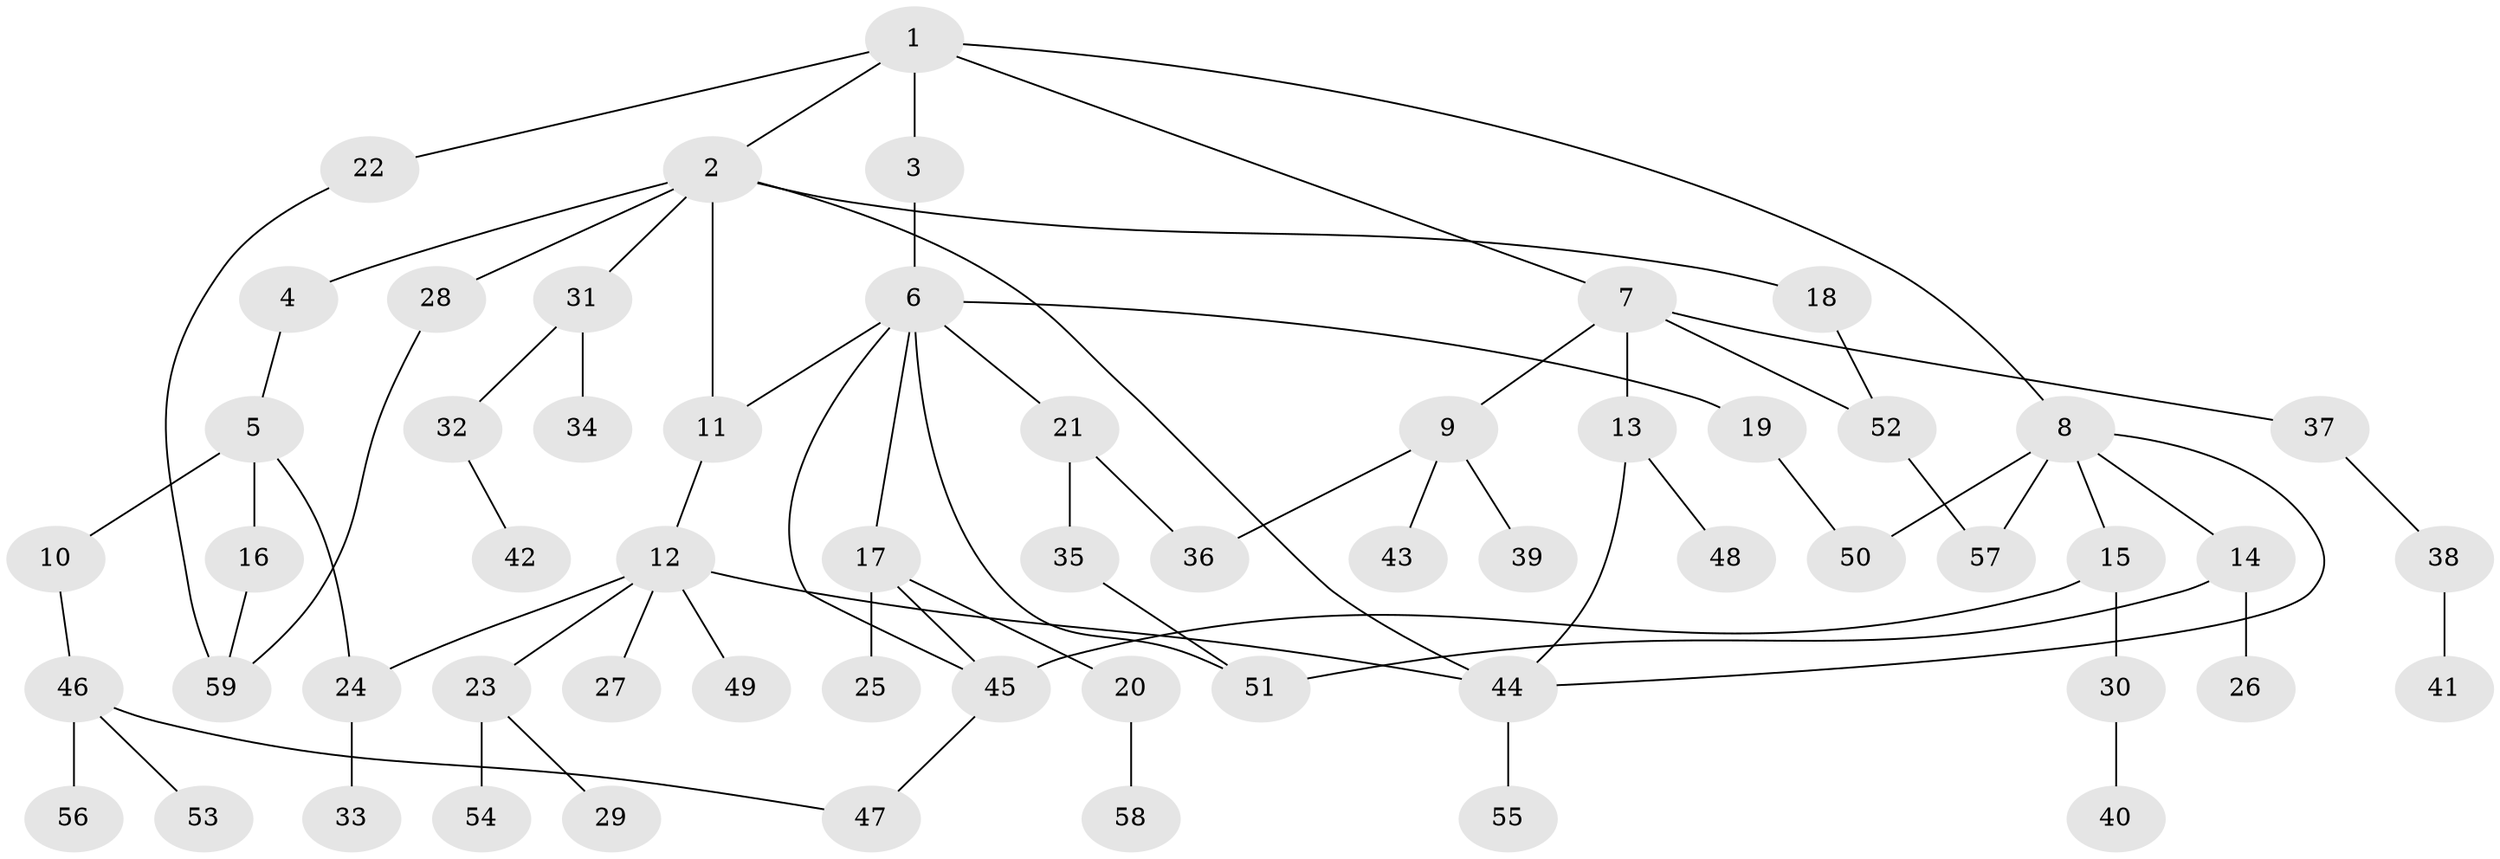 // Generated by graph-tools (version 1.1) at 2025/13/03/09/25 04:13:25]
// undirected, 59 vertices, 74 edges
graph export_dot {
graph [start="1"]
  node [color=gray90,style=filled];
  1;
  2;
  3;
  4;
  5;
  6;
  7;
  8;
  9;
  10;
  11;
  12;
  13;
  14;
  15;
  16;
  17;
  18;
  19;
  20;
  21;
  22;
  23;
  24;
  25;
  26;
  27;
  28;
  29;
  30;
  31;
  32;
  33;
  34;
  35;
  36;
  37;
  38;
  39;
  40;
  41;
  42;
  43;
  44;
  45;
  46;
  47;
  48;
  49;
  50;
  51;
  52;
  53;
  54;
  55;
  56;
  57;
  58;
  59;
  1 -- 2;
  1 -- 3;
  1 -- 7;
  1 -- 8;
  1 -- 22;
  2 -- 4;
  2 -- 11;
  2 -- 18;
  2 -- 28;
  2 -- 31;
  2 -- 44;
  3 -- 6;
  4 -- 5;
  5 -- 10;
  5 -- 16;
  5 -- 24;
  6 -- 17;
  6 -- 19;
  6 -- 21;
  6 -- 51;
  6 -- 45;
  6 -- 11;
  7 -- 9;
  7 -- 13;
  7 -- 37;
  7 -- 52;
  8 -- 14;
  8 -- 15;
  8 -- 50;
  8 -- 44;
  8 -- 57;
  9 -- 36;
  9 -- 39;
  9 -- 43;
  10 -- 46;
  11 -- 12;
  12 -- 23;
  12 -- 27;
  12 -- 44;
  12 -- 49;
  12 -- 24;
  13 -- 48;
  13 -- 44;
  14 -- 26;
  14 -- 51;
  15 -- 30;
  15 -- 45;
  16 -- 59;
  17 -- 20;
  17 -- 25;
  17 -- 45;
  18 -- 52;
  19 -- 50;
  20 -- 58;
  21 -- 35;
  21 -- 36;
  22 -- 59;
  23 -- 29;
  23 -- 54;
  24 -- 33;
  28 -- 59;
  30 -- 40;
  31 -- 32;
  31 -- 34;
  32 -- 42;
  35 -- 51;
  37 -- 38;
  38 -- 41;
  44 -- 55;
  45 -- 47;
  46 -- 47;
  46 -- 53;
  46 -- 56;
  52 -- 57;
}
